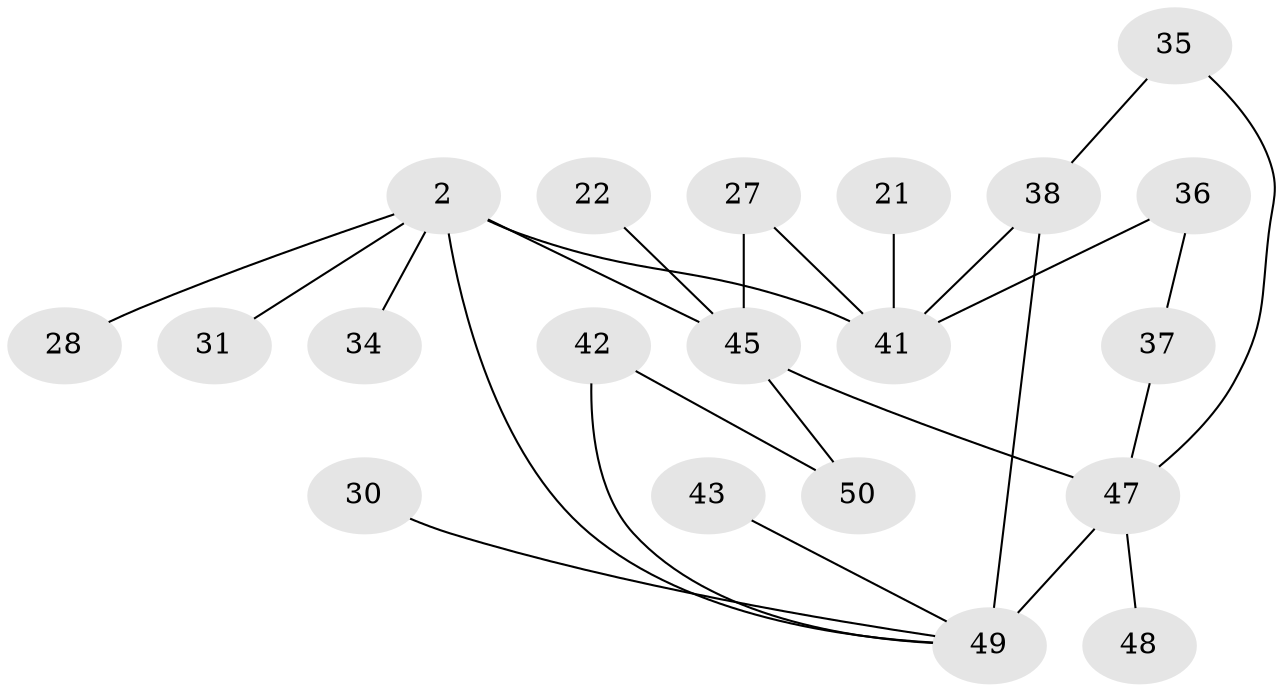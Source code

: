 // original degree distribution, {6: 0.04, 4: 0.16, 5: 0.06, 3: 0.16, 2: 0.36, 1: 0.22}
// Generated by graph-tools (version 1.1) at 2025/45/03/04/25 21:45:05]
// undirected, 20 vertices, 25 edges
graph export_dot {
graph [start="1"]
  node [color=gray90,style=filled];
  2 [super="+1"];
  21;
  22;
  27;
  28;
  30 [super="+16"];
  31;
  34 [super="+9"];
  35;
  36 [super="+32"];
  37;
  38 [super="+26"];
  41 [super="+20"];
  42;
  43;
  45 [super="+14+17"];
  47 [super="+19+46"];
  48;
  49 [super="+4+8+12+13+39+44"];
  50 [super="+7"];
  2 -- 28;
  2 -- 31;
  2 -- 41 [weight=2];
  2 -- 45 [weight=2];
  2 -- 49 [weight=3];
  2 -- 34;
  21 -- 41;
  22 -- 45;
  27 -- 41;
  27 -- 45;
  30 -- 49;
  35 -- 38;
  35 -- 47;
  36 -- 41 [weight=2];
  36 -- 37;
  37 -- 47;
  38 -- 41;
  38 -- 49 [weight=2];
  42 -- 50;
  42 -- 49;
  43 -- 49;
  45 -- 50;
  45 -- 47;
  47 -- 49 [weight=5];
  47 -- 48;
}
